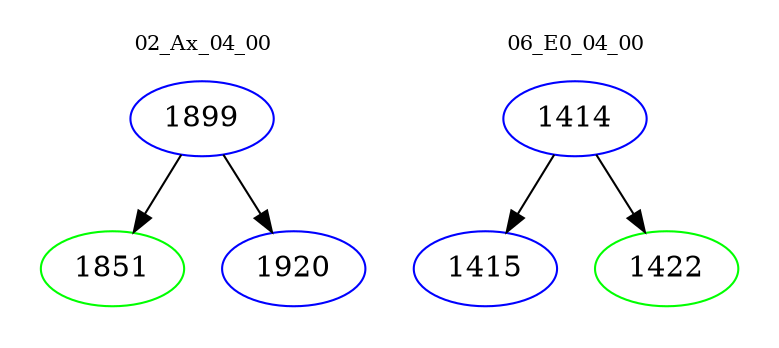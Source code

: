 digraph{
subgraph cluster_0 {
color = white
label = "02_Ax_04_00";
fontsize=10;
T0_1899 [label="1899", color="blue"]
T0_1899 -> T0_1851 [color="black"]
T0_1851 [label="1851", color="green"]
T0_1899 -> T0_1920 [color="black"]
T0_1920 [label="1920", color="blue"]
}
subgraph cluster_1 {
color = white
label = "06_E0_04_00";
fontsize=10;
T1_1414 [label="1414", color="blue"]
T1_1414 -> T1_1415 [color="black"]
T1_1415 [label="1415", color="blue"]
T1_1414 -> T1_1422 [color="black"]
T1_1422 [label="1422", color="green"]
}
}
